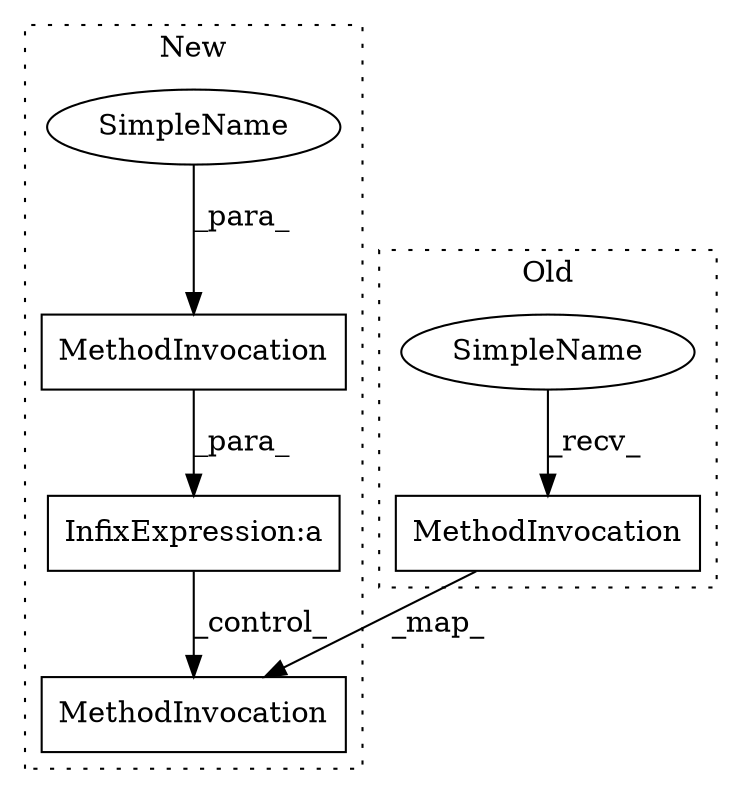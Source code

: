 digraph G {
subgraph cluster0 {
2 [label="MethodInvocation" a="32" s="-1,-1" l="0,0" shape="box"];
4 [label="SimpleName" a="42" s="-1" l="0" shape="ellipse"];
label = "Old";
style="dotted";
}
subgraph cluster1 {
1 [label="MethodInvocation" a="32" s="-1,-1" l="0,0" shape="box"];
3 [label="MethodInvocation" a="32" s="-1,-1" l="0,0" shape="box"];
5 [label="SimpleName" a="42" s="-1" l="0" shape="ellipse"];
6 [label="InfixExpression:a" a="27" s="-1" l="0" shape="box"];
label = "New";
style="dotted";
}
2 -> 1 [label="_map_"];
3 -> 6 [label="_para_"];
4 -> 2 [label="_recv_"];
5 -> 3 [label="_para_"];
6 -> 1 [label="_control_"];
}